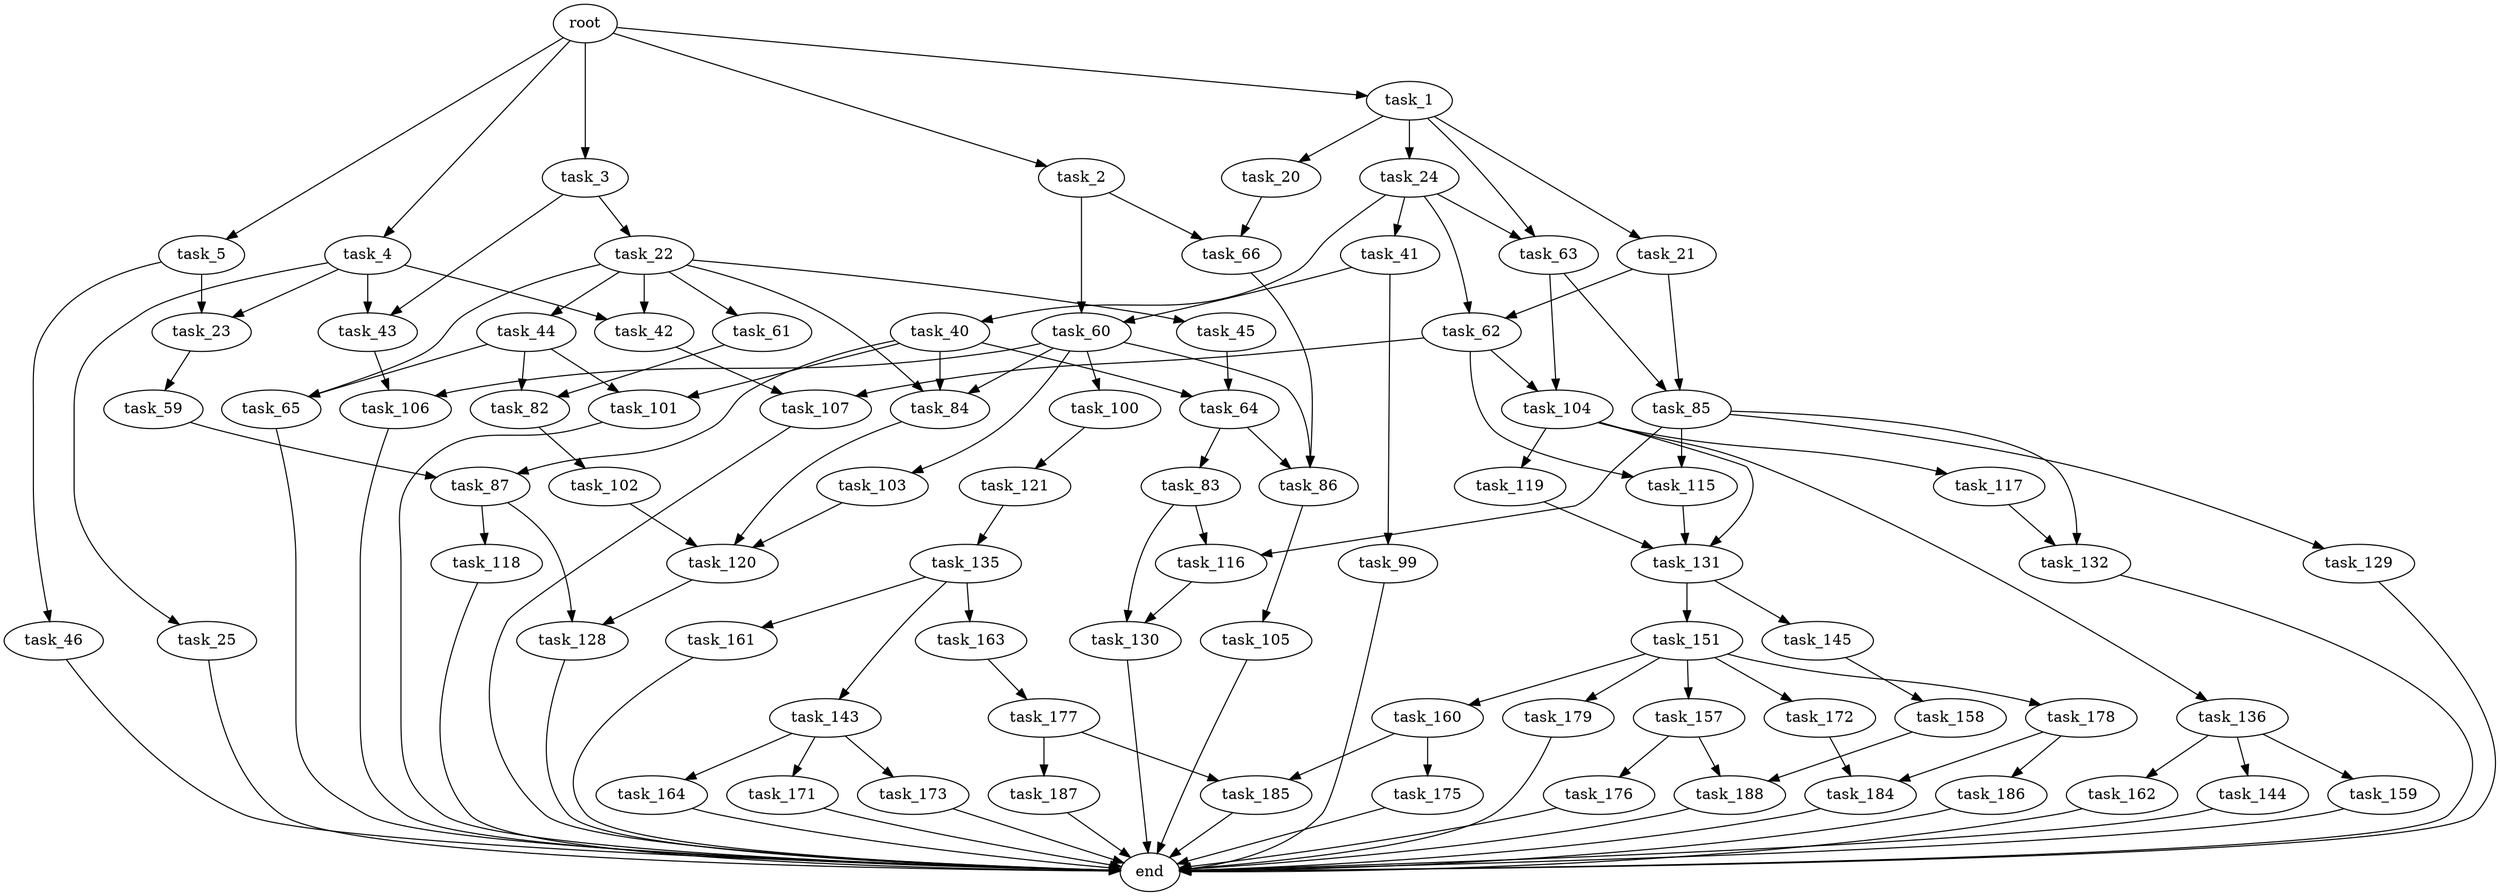 digraph G {
  root [size="0.000000"];
  task_1 [size="28991029248.000000"];
  task_2 [size="1062486950.000000"];
  task_3 [size="68719476736.000000"];
  task_4 [size="781605028.000000"];
  task_5 [size="10862851616.000000"];
  task_20 [size="1073741824000.000000"];
  task_21 [size="641997261917.000000"];
  task_22 [size="8589934592.000000"];
  task_23 [size="220787467798.000000"];
  task_24 [size="41110870910.000000"];
  task_25 [size="45077145633.000000"];
  task_40 [size="1489505999.000000"];
  task_41 [size="1073741824000.000000"];
  task_42 [size="222813590109.000000"];
  task_43 [size="28991029248.000000"];
  task_44 [size="549755813888.000000"];
  task_45 [size="28991029248.000000"];
  task_46 [size="549755813888.000000"];
  task_59 [size="27119424276.000000"];
  task_60 [size="13672538120.000000"];
  task_61 [size="368293445632.000000"];
  task_62 [size="806102587.000000"];
  task_63 [size="8720714857.000000"];
  task_64 [size="44032252873.000000"];
  task_65 [size="8589934592.000000"];
  task_66 [size="28991029248.000000"];
  task_82 [size="14576275406.000000"];
  task_83 [size="19244696444.000000"];
  task_84 [size="368293445632.000000"];
  task_85 [size="134217728000.000000"];
  task_86 [size="549755813888.000000"];
  task_87 [size="171971625636.000000"];
  task_99 [size="6047858219.000000"];
  task_100 [size="1530768876.000000"];
  task_101 [size="557807310537.000000"];
  task_102 [size="157347362414.000000"];
  task_103 [size="150985241337.000000"];
  task_104 [size="9091332282.000000"];
  task_105 [size="549755813888.000000"];
  task_106 [size="32865808634.000000"];
  task_107 [size="12044602862.000000"];
  task_115 [size="275336396302.000000"];
  task_116 [size="782757789696.000000"];
  task_117 [size="8589934592.000000"];
  task_118 [size="521541106391.000000"];
  task_119 [size="1254902398328.000000"];
  task_120 [size="160569398771.000000"];
  task_121 [size="9807881634.000000"];
  task_128 [size="834129168692.000000"];
  task_129 [size="14235689535.000000"];
  task_130 [size="4686815256.000000"];
  task_131 [size="2106154116.000000"];
  task_132 [size="11054110199.000000"];
  task_135 [size="44999131639.000000"];
  task_136 [size="344687313320.000000"];
  task_143 [size="1024231756548.000000"];
  task_144 [size="8589934592.000000"];
  task_145 [size="4097171519.000000"];
  task_151 [size="2387330335.000000"];
  task_157 [size="36609090696.000000"];
  task_158 [size="1073741824000.000000"];
  task_159 [size="252408245229.000000"];
  task_160 [size="287582958057.000000"];
  task_161 [size="509691188820.000000"];
  task_162 [size="1073741824000.000000"];
  task_163 [size="377377691523.000000"];
  task_164 [size="549755813888.000000"];
  task_171 [size="71094059383.000000"];
  task_172 [size="617762726869.000000"];
  task_173 [size="1140649072200.000000"];
  task_175 [size="8589934592.000000"];
  task_176 [size="15470579909.000000"];
  task_177 [size="84742511147.000000"];
  task_178 [size="368293445632.000000"];
  task_179 [size="549755813888.000000"];
  task_184 [size="231928233984.000000"];
  task_185 [size="782757789696.000000"];
  task_186 [size="134217728000.000000"];
  task_187 [size="368293445632.000000"];
  task_188 [size="490267288256.000000"];
  end [size="0.000000"];

  root -> task_1 [size="1.000000"];
  root -> task_2 [size="1.000000"];
  root -> task_3 [size="1.000000"];
  root -> task_4 [size="1.000000"];
  root -> task_5 [size="1.000000"];
  task_1 -> task_20 [size="75497472.000000"];
  task_1 -> task_21 [size="75497472.000000"];
  task_1 -> task_24 [size="75497472.000000"];
  task_1 -> task_63 [size="75497472.000000"];
  task_2 -> task_60 [size="33554432.000000"];
  task_2 -> task_66 [size="33554432.000000"];
  task_3 -> task_22 [size="134217728.000000"];
  task_3 -> task_43 [size="134217728.000000"];
  task_4 -> task_23 [size="33554432.000000"];
  task_4 -> task_25 [size="33554432.000000"];
  task_4 -> task_42 [size="33554432.000000"];
  task_4 -> task_43 [size="33554432.000000"];
  task_5 -> task_23 [size="679477248.000000"];
  task_5 -> task_46 [size="679477248.000000"];
  task_20 -> task_66 [size="838860800.000000"];
  task_21 -> task_62 [size="536870912.000000"];
  task_21 -> task_85 [size="536870912.000000"];
  task_22 -> task_42 [size="33554432.000000"];
  task_22 -> task_44 [size="33554432.000000"];
  task_22 -> task_45 [size="33554432.000000"];
  task_22 -> task_61 [size="33554432.000000"];
  task_22 -> task_65 [size="33554432.000000"];
  task_22 -> task_84 [size="33554432.000000"];
  task_23 -> task_59 [size="301989888.000000"];
  task_24 -> task_40 [size="838860800.000000"];
  task_24 -> task_41 [size="838860800.000000"];
  task_24 -> task_62 [size="838860800.000000"];
  task_24 -> task_63 [size="838860800.000000"];
  task_25 -> end [size="1.000000"];
  task_40 -> task_64 [size="134217728.000000"];
  task_40 -> task_84 [size="134217728.000000"];
  task_40 -> task_87 [size="134217728.000000"];
  task_40 -> task_101 [size="134217728.000000"];
  task_41 -> task_60 [size="838860800.000000"];
  task_41 -> task_99 [size="838860800.000000"];
  task_42 -> task_107 [size="536870912.000000"];
  task_43 -> task_106 [size="75497472.000000"];
  task_44 -> task_65 [size="536870912.000000"];
  task_44 -> task_82 [size="536870912.000000"];
  task_44 -> task_101 [size="536870912.000000"];
  task_45 -> task_64 [size="75497472.000000"];
  task_46 -> end [size="1.000000"];
  task_59 -> task_87 [size="33554432.000000"];
  task_60 -> task_84 [size="536870912.000000"];
  task_60 -> task_86 [size="536870912.000000"];
  task_60 -> task_100 [size="536870912.000000"];
  task_60 -> task_103 [size="536870912.000000"];
  task_60 -> task_106 [size="536870912.000000"];
  task_61 -> task_82 [size="411041792.000000"];
  task_62 -> task_104 [size="75497472.000000"];
  task_62 -> task_107 [size="75497472.000000"];
  task_62 -> task_115 [size="75497472.000000"];
  task_63 -> task_85 [size="536870912.000000"];
  task_63 -> task_104 [size="536870912.000000"];
  task_64 -> task_83 [size="33554432.000000"];
  task_64 -> task_86 [size="33554432.000000"];
  task_65 -> end [size="1.000000"];
  task_66 -> task_86 [size="75497472.000000"];
  task_82 -> task_102 [size="838860800.000000"];
  task_83 -> task_116 [size="411041792.000000"];
  task_83 -> task_130 [size="411041792.000000"];
  task_84 -> task_120 [size="411041792.000000"];
  task_85 -> task_115 [size="209715200.000000"];
  task_85 -> task_116 [size="209715200.000000"];
  task_85 -> task_129 [size="209715200.000000"];
  task_85 -> task_132 [size="209715200.000000"];
  task_86 -> task_105 [size="536870912.000000"];
  task_87 -> task_118 [size="301989888.000000"];
  task_87 -> task_128 [size="301989888.000000"];
  task_99 -> end [size="1.000000"];
  task_100 -> task_121 [size="33554432.000000"];
  task_101 -> end [size="1.000000"];
  task_102 -> task_120 [size="679477248.000000"];
  task_103 -> task_120 [size="134217728.000000"];
  task_104 -> task_117 [size="411041792.000000"];
  task_104 -> task_119 [size="411041792.000000"];
  task_104 -> task_131 [size="411041792.000000"];
  task_104 -> task_136 [size="411041792.000000"];
  task_105 -> end [size="1.000000"];
  task_106 -> end [size="1.000000"];
  task_107 -> end [size="1.000000"];
  task_115 -> task_131 [size="209715200.000000"];
  task_116 -> task_130 [size="679477248.000000"];
  task_117 -> task_132 [size="33554432.000000"];
  task_118 -> end [size="1.000000"];
  task_119 -> task_131 [size="838860800.000000"];
  task_120 -> task_128 [size="411041792.000000"];
  task_121 -> task_135 [size="209715200.000000"];
  task_128 -> end [size="1.000000"];
  task_129 -> end [size="1.000000"];
  task_130 -> end [size="1.000000"];
  task_131 -> task_145 [size="33554432.000000"];
  task_131 -> task_151 [size="33554432.000000"];
  task_132 -> end [size="1.000000"];
  task_135 -> task_143 [size="33554432.000000"];
  task_135 -> task_161 [size="33554432.000000"];
  task_135 -> task_163 [size="33554432.000000"];
  task_136 -> task_144 [size="301989888.000000"];
  task_136 -> task_159 [size="301989888.000000"];
  task_136 -> task_162 [size="301989888.000000"];
  task_143 -> task_164 [size="679477248.000000"];
  task_143 -> task_171 [size="679477248.000000"];
  task_143 -> task_173 [size="679477248.000000"];
  task_144 -> end [size="1.000000"];
  task_145 -> task_158 [size="134217728.000000"];
  task_151 -> task_157 [size="75497472.000000"];
  task_151 -> task_160 [size="75497472.000000"];
  task_151 -> task_172 [size="75497472.000000"];
  task_151 -> task_178 [size="75497472.000000"];
  task_151 -> task_179 [size="75497472.000000"];
  task_157 -> task_176 [size="838860800.000000"];
  task_157 -> task_188 [size="838860800.000000"];
  task_158 -> task_188 [size="838860800.000000"];
  task_159 -> end [size="1.000000"];
  task_160 -> task_175 [size="209715200.000000"];
  task_160 -> task_185 [size="209715200.000000"];
  task_161 -> end [size="1.000000"];
  task_162 -> end [size="1.000000"];
  task_163 -> task_177 [size="301989888.000000"];
  task_164 -> end [size="1.000000"];
  task_171 -> end [size="1.000000"];
  task_172 -> task_184 [size="536870912.000000"];
  task_173 -> end [size="1.000000"];
  task_175 -> end [size="1.000000"];
  task_176 -> end [size="1.000000"];
  task_177 -> task_185 [size="75497472.000000"];
  task_177 -> task_187 [size="75497472.000000"];
  task_178 -> task_184 [size="411041792.000000"];
  task_178 -> task_186 [size="411041792.000000"];
  task_179 -> end [size="1.000000"];
  task_184 -> end [size="1.000000"];
  task_185 -> end [size="1.000000"];
  task_186 -> end [size="1.000000"];
  task_187 -> end [size="1.000000"];
  task_188 -> end [size="1.000000"];
}

